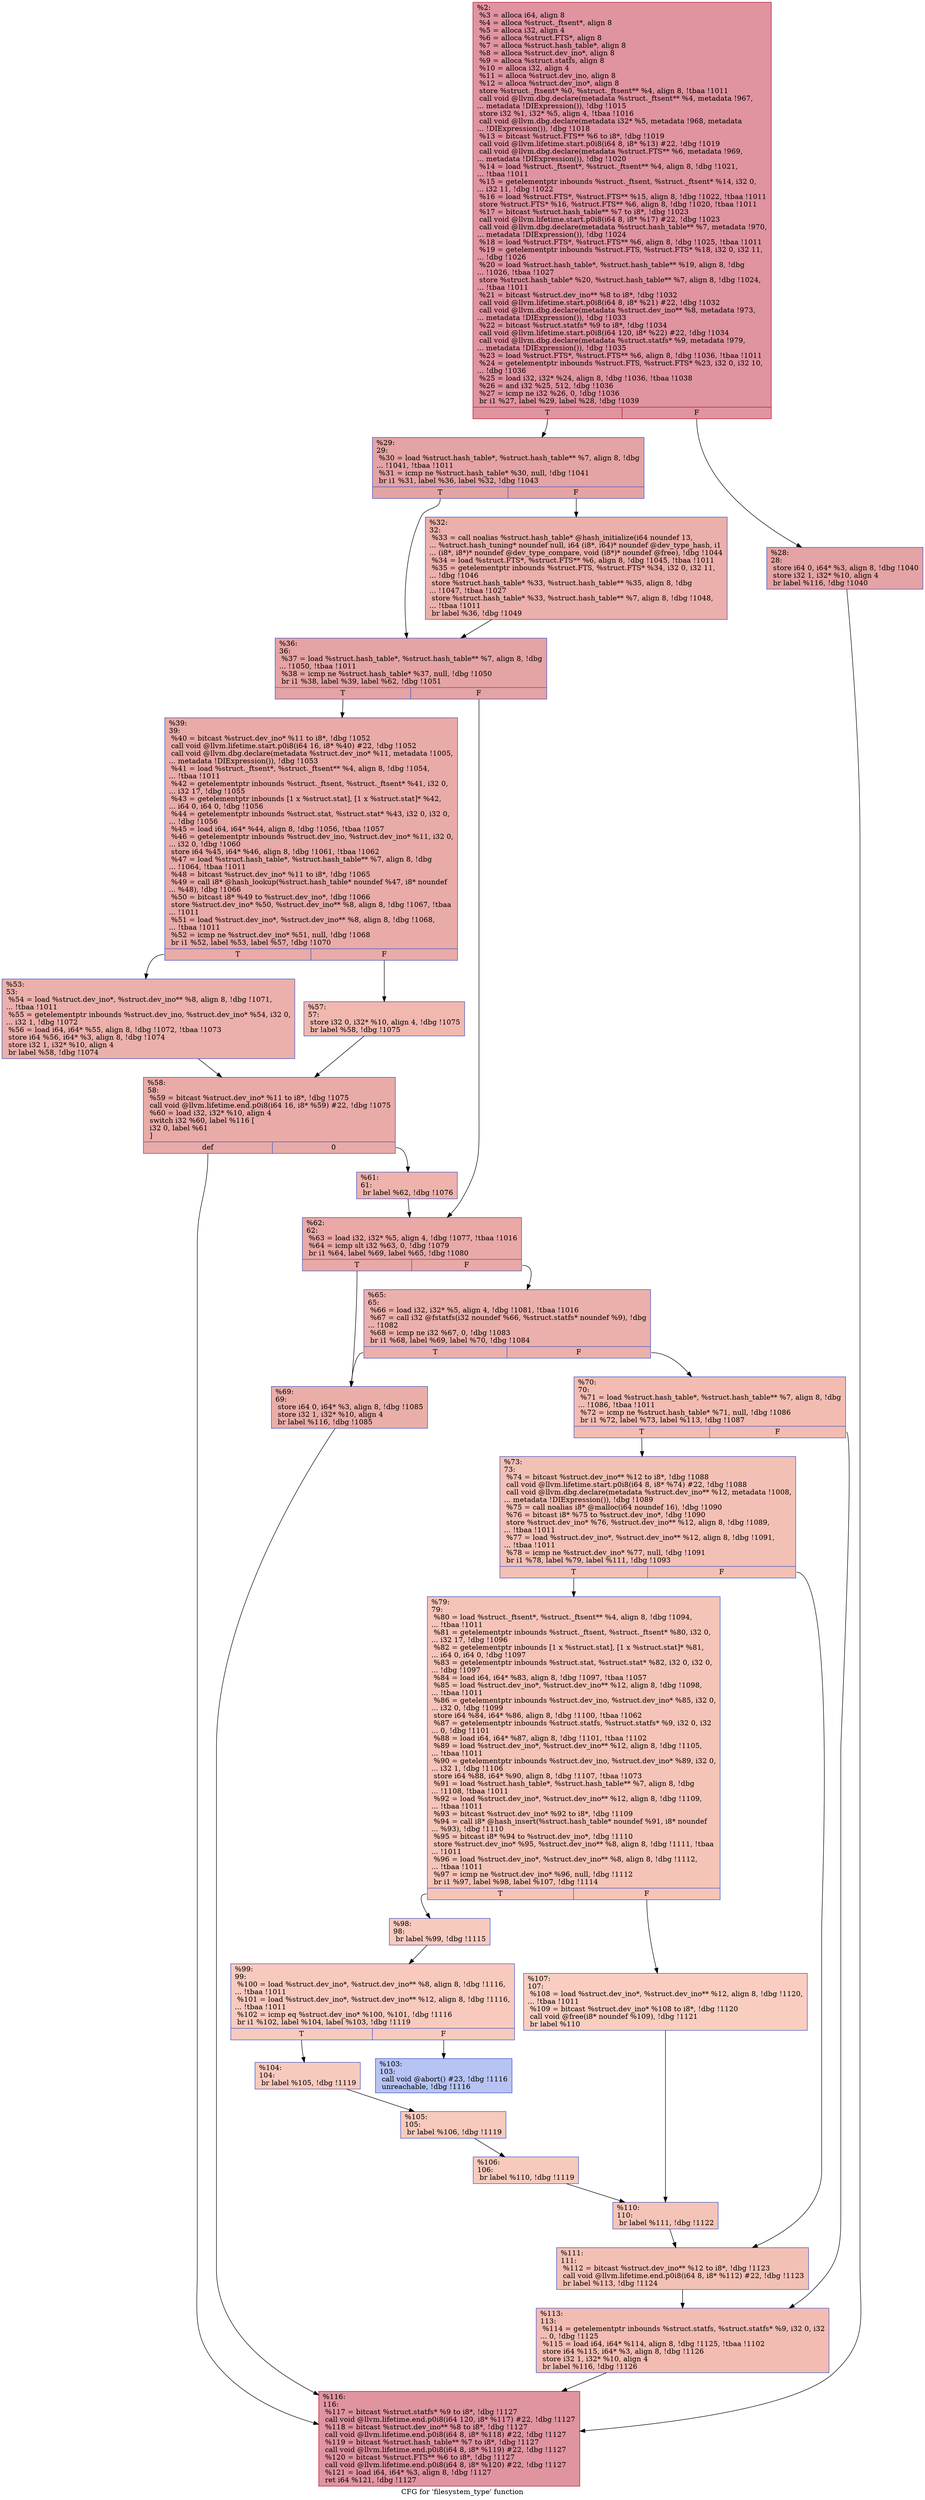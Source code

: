 digraph "CFG for 'filesystem_type' function" {
	label="CFG for 'filesystem_type' function";

	Node0x21831d0 [shape=record,color="#b70d28ff", style=filled, fillcolor="#b70d2870",label="{%2:\l  %3 = alloca i64, align 8\l  %4 = alloca %struct._ftsent*, align 8\l  %5 = alloca i32, align 4\l  %6 = alloca %struct.FTS*, align 8\l  %7 = alloca %struct.hash_table*, align 8\l  %8 = alloca %struct.dev_ino*, align 8\l  %9 = alloca %struct.statfs, align 8\l  %10 = alloca i32, align 4\l  %11 = alloca %struct.dev_ino, align 8\l  %12 = alloca %struct.dev_ino*, align 8\l  store %struct._ftsent* %0, %struct._ftsent** %4, align 8, !tbaa !1011\l  call void @llvm.dbg.declare(metadata %struct._ftsent** %4, metadata !967,\l... metadata !DIExpression()), !dbg !1015\l  store i32 %1, i32* %5, align 4, !tbaa !1016\l  call void @llvm.dbg.declare(metadata i32* %5, metadata !968, metadata\l... !DIExpression()), !dbg !1018\l  %13 = bitcast %struct.FTS** %6 to i8*, !dbg !1019\l  call void @llvm.lifetime.start.p0i8(i64 8, i8* %13) #22, !dbg !1019\l  call void @llvm.dbg.declare(metadata %struct.FTS** %6, metadata !969,\l... metadata !DIExpression()), !dbg !1020\l  %14 = load %struct._ftsent*, %struct._ftsent** %4, align 8, !dbg !1021,\l... !tbaa !1011\l  %15 = getelementptr inbounds %struct._ftsent, %struct._ftsent* %14, i32 0,\l... i32 11, !dbg !1022\l  %16 = load %struct.FTS*, %struct.FTS** %15, align 8, !dbg !1022, !tbaa !1011\l  store %struct.FTS* %16, %struct.FTS** %6, align 8, !dbg !1020, !tbaa !1011\l  %17 = bitcast %struct.hash_table** %7 to i8*, !dbg !1023\l  call void @llvm.lifetime.start.p0i8(i64 8, i8* %17) #22, !dbg !1023\l  call void @llvm.dbg.declare(metadata %struct.hash_table** %7, metadata !970,\l... metadata !DIExpression()), !dbg !1024\l  %18 = load %struct.FTS*, %struct.FTS** %6, align 8, !dbg !1025, !tbaa !1011\l  %19 = getelementptr inbounds %struct.FTS, %struct.FTS* %18, i32 0, i32 11,\l... !dbg !1026\l  %20 = load %struct.hash_table*, %struct.hash_table** %19, align 8, !dbg\l... !1026, !tbaa !1027\l  store %struct.hash_table* %20, %struct.hash_table** %7, align 8, !dbg !1024,\l... !tbaa !1011\l  %21 = bitcast %struct.dev_ino** %8 to i8*, !dbg !1032\l  call void @llvm.lifetime.start.p0i8(i64 8, i8* %21) #22, !dbg !1032\l  call void @llvm.dbg.declare(metadata %struct.dev_ino** %8, metadata !973,\l... metadata !DIExpression()), !dbg !1033\l  %22 = bitcast %struct.statfs* %9 to i8*, !dbg !1034\l  call void @llvm.lifetime.start.p0i8(i64 120, i8* %22) #22, !dbg !1034\l  call void @llvm.dbg.declare(metadata %struct.statfs* %9, metadata !979,\l... metadata !DIExpression()), !dbg !1035\l  %23 = load %struct.FTS*, %struct.FTS** %6, align 8, !dbg !1036, !tbaa !1011\l  %24 = getelementptr inbounds %struct.FTS, %struct.FTS* %23, i32 0, i32 10,\l... !dbg !1036\l  %25 = load i32, i32* %24, align 8, !dbg !1036, !tbaa !1038\l  %26 = and i32 %25, 512, !dbg !1036\l  %27 = icmp ne i32 %26, 0, !dbg !1036\l  br i1 %27, label %29, label %28, !dbg !1039\l|{<s0>T|<s1>F}}"];
	Node0x21831d0:s0 -> Node0x221c280;
	Node0x21831d0:s1 -> Node0x221c230;
	Node0x221c230 [shape=record,color="#3d50c3ff", style=filled, fillcolor="#c32e3170",label="{%28:\l28:                                               \l  store i64 0, i64* %3, align 8, !dbg !1040\l  store i32 1, i32* %10, align 4\l  br label %116, !dbg !1040\l}"];
	Node0x221c230 -> Node0x221ca00;
	Node0x221c280 [shape=record,color="#3d50c3ff", style=filled, fillcolor="#c32e3170",label="{%29:\l29:                                               \l  %30 = load %struct.hash_table*, %struct.hash_table** %7, align 8, !dbg\l... !1041, !tbaa !1011\l  %31 = icmp ne %struct.hash_table* %30, null, !dbg !1041\l  br i1 %31, label %36, label %32, !dbg !1043\l|{<s0>T|<s1>F}}"];
	Node0x221c280:s0 -> Node0x221c320;
	Node0x221c280:s1 -> Node0x221c2d0;
	Node0x221c2d0 [shape=record,color="#3d50c3ff", style=filled, fillcolor="#d24b4070",label="{%32:\l32:                                               \l  %33 = call noalias %struct.hash_table* @hash_initialize(i64 noundef 13,\l... %struct.hash_tuning* noundef null, i64 (i8*, i64)* noundef @dev_type_hash, i1\l... (i8*, i8*)* noundef @dev_type_compare, void (i8*)* noundef @free), !dbg !1044\l  %34 = load %struct.FTS*, %struct.FTS** %6, align 8, !dbg !1045, !tbaa !1011\l  %35 = getelementptr inbounds %struct.FTS, %struct.FTS* %34, i32 0, i32 11,\l... !dbg !1046\l  store %struct.hash_table* %33, %struct.hash_table** %35, align 8, !dbg\l... !1047, !tbaa !1027\l  store %struct.hash_table* %33, %struct.hash_table** %7, align 8, !dbg !1048,\l... !tbaa !1011\l  br label %36, !dbg !1049\l}"];
	Node0x221c2d0 -> Node0x221c320;
	Node0x221c320 [shape=record,color="#3d50c3ff", style=filled, fillcolor="#c32e3170",label="{%36:\l36:                                               \l  %37 = load %struct.hash_table*, %struct.hash_table** %7, align 8, !dbg\l... !1050, !tbaa !1011\l  %38 = icmp ne %struct.hash_table* %37, null, !dbg !1050\l  br i1 %38, label %39, label %62, !dbg !1051\l|{<s0>T|<s1>F}}"];
	Node0x221c320:s0 -> Node0x221c370;
	Node0x221c320:s1 -> Node0x221c500;
	Node0x221c370 [shape=record,color="#3d50c3ff", style=filled, fillcolor="#cc403a70",label="{%39:\l39:                                               \l  %40 = bitcast %struct.dev_ino* %11 to i8*, !dbg !1052\l  call void @llvm.lifetime.start.p0i8(i64 16, i8* %40) #22, !dbg !1052\l  call void @llvm.dbg.declare(metadata %struct.dev_ino* %11, metadata !1005,\l... metadata !DIExpression()), !dbg !1053\l  %41 = load %struct._ftsent*, %struct._ftsent** %4, align 8, !dbg !1054,\l... !tbaa !1011\l  %42 = getelementptr inbounds %struct._ftsent, %struct._ftsent* %41, i32 0,\l... i32 17, !dbg !1055\l  %43 = getelementptr inbounds [1 x %struct.stat], [1 x %struct.stat]* %42,\l... i64 0, i64 0, !dbg !1056\l  %44 = getelementptr inbounds %struct.stat, %struct.stat* %43, i32 0, i32 0,\l... !dbg !1056\l  %45 = load i64, i64* %44, align 8, !dbg !1056, !tbaa !1057\l  %46 = getelementptr inbounds %struct.dev_ino, %struct.dev_ino* %11, i32 0,\l... i32 0, !dbg !1060\l  store i64 %45, i64* %46, align 8, !dbg !1061, !tbaa !1062\l  %47 = load %struct.hash_table*, %struct.hash_table** %7, align 8, !dbg\l... !1064, !tbaa !1011\l  %48 = bitcast %struct.dev_ino* %11 to i8*, !dbg !1065\l  %49 = call i8* @hash_lookup(%struct.hash_table* noundef %47, i8* noundef\l... %48), !dbg !1066\l  %50 = bitcast i8* %49 to %struct.dev_ino*, !dbg !1066\l  store %struct.dev_ino* %50, %struct.dev_ino** %8, align 8, !dbg !1067, !tbaa\l... !1011\l  %51 = load %struct.dev_ino*, %struct.dev_ino** %8, align 8, !dbg !1068,\l... !tbaa !1011\l  %52 = icmp ne %struct.dev_ino* %51, null, !dbg !1068\l  br i1 %52, label %53, label %57, !dbg !1070\l|{<s0>T|<s1>F}}"];
	Node0x221c370:s0 -> Node0x221c3c0;
	Node0x221c370:s1 -> Node0x221c410;
	Node0x221c3c0 [shape=record,color="#3d50c3ff", style=filled, fillcolor="#d24b4070",label="{%53:\l53:                                               \l  %54 = load %struct.dev_ino*, %struct.dev_ino** %8, align 8, !dbg !1071,\l... !tbaa !1011\l  %55 = getelementptr inbounds %struct.dev_ino, %struct.dev_ino* %54, i32 0,\l... i32 1, !dbg !1072\l  %56 = load i64, i64* %55, align 8, !dbg !1072, !tbaa !1073\l  store i64 %56, i64* %3, align 8, !dbg !1074\l  store i32 1, i32* %10, align 4\l  br label %58, !dbg !1074\l}"];
	Node0x221c3c0 -> Node0x221c460;
	Node0x221c410 [shape=record,color="#3d50c3ff", style=filled, fillcolor="#dc5d4a70",label="{%57:\l57:                                               \l  store i32 0, i32* %10, align 4, !dbg !1075\l  br label %58, !dbg !1075\l}"];
	Node0x221c410 -> Node0x221c460;
	Node0x221c460 [shape=record,color="#3d50c3ff", style=filled, fillcolor="#cc403a70",label="{%58:\l58:                                               \l  %59 = bitcast %struct.dev_ino* %11 to i8*, !dbg !1075\l  call void @llvm.lifetime.end.p0i8(i64 16, i8* %59) #22, !dbg !1075\l  %60 = load i32, i32* %10, align 4\l  switch i32 %60, label %116 [\l    i32 0, label %61\l  ]\l|{<s0>def|<s1>0}}"];
	Node0x221c460:s0 -> Node0x221ca00;
	Node0x221c460:s1 -> Node0x221c4b0;
	Node0x221c4b0 [shape=record,color="#3d50c3ff", style=filled, fillcolor="#d6524470",label="{%61:\l61:                                               \l  br label %62, !dbg !1076\l}"];
	Node0x221c4b0 -> Node0x221c500;
	Node0x221c500 [shape=record,color="#3d50c3ff", style=filled, fillcolor="#ca3b3770",label="{%62:\l62:                                               \l  %63 = load i32, i32* %5, align 4, !dbg !1077, !tbaa !1016\l  %64 = icmp slt i32 %63, 0, !dbg !1079\l  br i1 %64, label %69, label %65, !dbg !1080\l|{<s0>T|<s1>F}}"];
	Node0x221c500:s0 -> Node0x221c5a0;
	Node0x221c500:s1 -> Node0x221c550;
	Node0x221c550 [shape=record,color="#3d50c3ff", style=filled, fillcolor="#d24b4070",label="{%65:\l65:                                               \l  %66 = load i32, i32* %5, align 4, !dbg !1081, !tbaa !1016\l  %67 = call i32 @fstatfs(i32 noundef %66, %struct.statfs* noundef %9), !dbg\l... !1082\l  %68 = icmp ne i32 %67, 0, !dbg !1083\l  br i1 %68, label %69, label %70, !dbg !1084\l|{<s0>T|<s1>F}}"];
	Node0x221c550:s0 -> Node0x221c5a0;
	Node0x221c550:s1 -> Node0x221c5f0;
	Node0x221c5a0 [shape=record,color="#3d50c3ff", style=filled, fillcolor="#d0473d70",label="{%69:\l69:                                               \l  store i64 0, i64* %3, align 8, !dbg !1085\l  store i32 1, i32* %10, align 4\l  br label %116, !dbg !1085\l}"];
	Node0x221c5a0 -> Node0x221ca00;
	Node0x221c5f0 [shape=record,color="#3d50c3ff", style=filled, fillcolor="#e1675170",label="{%70:\l70:                                               \l  %71 = load %struct.hash_table*, %struct.hash_table** %7, align 8, !dbg\l... !1086, !tbaa !1011\l  %72 = icmp ne %struct.hash_table* %71, null, !dbg !1086\l  br i1 %72, label %73, label %113, !dbg !1087\l|{<s0>T|<s1>F}}"];
	Node0x221c5f0:s0 -> Node0x221c640;
	Node0x221c5f0:s1 -> Node0x221c9b0;
	Node0x221c640 [shape=record,color="#3d50c3ff", style=filled, fillcolor="#e5705870",label="{%73:\l73:                                               \l  %74 = bitcast %struct.dev_ino** %12 to i8*, !dbg !1088\l  call void @llvm.lifetime.start.p0i8(i64 8, i8* %74) #22, !dbg !1088\l  call void @llvm.dbg.declare(metadata %struct.dev_ino** %12, metadata !1008,\l... metadata !DIExpression()), !dbg !1089\l  %75 = call noalias i8* @malloc(i64 noundef 16), !dbg !1090\l  %76 = bitcast i8* %75 to %struct.dev_ino*, !dbg !1090\l  store %struct.dev_ino* %76, %struct.dev_ino** %12, align 8, !dbg !1089,\l... !tbaa !1011\l  %77 = load %struct.dev_ino*, %struct.dev_ino** %12, align 8, !dbg !1091,\l... !tbaa !1011\l  %78 = icmp ne %struct.dev_ino* %77, null, !dbg !1091\l  br i1 %78, label %79, label %111, !dbg !1093\l|{<s0>T|<s1>F}}"];
	Node0x221c640:s0 -> Node0x221c690;
	Node0x221c640:s1 -> Node0x221c960;
	Node0x221c690 [shape=record,color="#3d50c3ff", style=filled, fillcolor="#e97a5f70",label="{%79:\l79:                                               \l  %80 = load %struct._ftsent*, %struct._ftsent** %4, align 8, !dbg !1094,\l... !tbaa !1011\l  %81 = getelementptr inbounds %struct._ftsent, %struct._ftsent* %80, i32 0,\l... i32 17, !dbg !1096\l  %82 = getelementptr inbounds [1 x %struct.stat], [1 x %struct.stat]* %81,\l... i64 0, i64 0, !dbg !1097\l  %83 = getelementptr inbounds %struct.stat, %struct.stat* %82, i32 0, i32 0,\l... !dbg !1097\l  %84 = load i64, i64* %83, align 8, !dbg !1097, !tbaa !1057\l  %85 = load %struct.dev_ino*, %struct.dev_ino** %12, align 8, !dbg !1098,\l... !tbaa !1011\l  %86 = getelementptr inbounds %struct.dev_ino, %struct.dev_ino* %85, i32 0,\l... i32 0, !dbg !1099\l  store i64 %84, i64* %86, align 8, !dbg !1100, !tbaa !1062\l  %87 = getelementptr inbounds %struct.statfs, %struct.statfs* %9, i32 0, i32\l... 0, !dbg !1101\l  %88 = load i64, i64* %87, align 8, !dbg !1101, !tbaa !1102\l  %89 = load %struct.dev_ino*, %struct.dev_ino** %12, align 8, !dbg !1105,\l... !tbaa !1011\l  %90 = getelementptr inbounds %struct.dev_ino, %struct.dev_ino* %89, i32 0,\l... i32 1, !dbg !1106\l  store i64 %88, i64* %90, align 8, !dbg !1107, !tbaa !1073\l  %91 = load %struct.hash_table*, %struct.hash_table** %7, align 8, !dbg\l... !1108, !tbaa !1011\l  %92 = load %struct.dev_ino*, %struct.dev_ino** %12, align 8, !dbg !1109,\l... !tbaa !1011\l  %93 = bitcast %struct.dev_ino* %92 to i8*, !dbg !1109\l  %94 = call i8* @hash_insert(%struct.hash_table* noundef %91, i8* noundef\l... %93), !dbg !1110\l  %95 = bitcast i8* %94 to %struct.dev_ino*, !dbg !1110\l  store %struct.dev_ino* %95, %struct.dev_ino** %8, align 8, !dbg !1111, !tbaa\l... !1011\l  %96 = load %struct.dev_ino*, %struct.dev_ino** %8, align 8, !dbg !1112,\l... !tbaa !1011\l  %97 = icmp ne %struct.dev_ino* %96, null, !dbg !1112\l  br i1 %97, label %98, label %107, !dbg !1114\l|{<s0>T|<s1>F}}"];
	Node0x221c690:s0 -> Node0x221c6e0;
	Node0x221c690:s1 -> Node0x221c8c0;
	Node0x221c6e0 [shape=record,color="#3d50c3ff", style=filled, fillcolor="#ef886b70",label="{%98:\l98:                                               \l  br label %99, !dbg !1115\l}"];
	Node0x221c6e0 -> Node0x221c730;
	Node0x221c730 [shape=record,color="#3d50c3ff", style=filled, fillcolor="#ef886b70",label="{%99:\l99:                                               \l  %100 = load %struct.dev_ino*, %struct.dev_ino** %8, align 8, !dbg !1116,\l... !tbaa !1011\l  %101 = load %struct.dev_ino*, %struct.dev_ino** %12, align 8, !dbg !1116,\l... !tbaa !1011\l  %102 = icmp eq %struct.dev_ino* %100, %101, !dbg !1116\l  br i1 %102, label %104, label %103, !dbg !1119\l|{<s0>T|<s1>F}}"];
	Node0x221c730:s0 -> Node0x221c7d0;
	Node0x221c730:s1 -> Node0x221c780;
	Node0x221c780 [shape=record,color="#3d50c3ff", style=filled, fillcolor="#5b7ae570",label="{%103:\l103:                                              \l  call void @abort() #23, !dbg !1116\l  unreachable, !dbg !1116\l}"];
	Node0x221c7d0 [shape=record,color="#3d50c3ff", style=filled, fillcolor="#ef886b70",label="{%104:\l104:                                              \l  br label %105, !dbg !1119\l}"];
	Node0x221c7d0 -> Node0x221c820;
	Node0x221c820 [shape=record,color="#3d50c3ff", style=filled, fillcolor="#ef886b70",label="{%105:\l105:                                              \l  br label %106, !dbg !1119\l}"];
	Node0x221c820 -> Node0x221c870;
	Node0x221c870 [shape=record,color="#3d50c3ff", style=filled, fillcolor="#ef886b70",label="{%106:\l106:                                              \l  br label %110, !dbg !1119\l}"];
	Node0x221c870 -> Node0x221c910;
	Node0x221c8c0 [shape=record,color="#3d50c3ff", style=filled, fillcolor="#f2907270",label="{%107:\l107:                                              \l  %108 = load %struct.dev_ino*, %struct.dev_ino** %12, align 8, !dbg !1120,\l... !tbaa !1011\l  %109 = bitcast %struct.dev_ino* %108 to i8*, !dbg !1120\l  call void @free(i8* noundef %109), !dbg !1121\l  br label %110\l}"];
	Node0x221c8c0 -> Node0x221c910;
	Node0x221c910 [shape=record,color="#3d50c3ff", style=filled, fillcolor="#e97a5f70",label="{%110:\l110:                                              \l  br label %111, !dbg !1122\l}"];
	Node0x221c910 -> Node0x221c960;
	Node0x221c960 [shape=record,color="#3d50c3ff", style=filled, fillcolor="#e5705870",label="{%111:\l111:                                              \l  %112 = bitcast %struct.dev_ino** %12 to i8*, !dbg !1123\l  call void @llvm.lifetime.end.p0i8(i64 8, i8* %112) #22, !dbg !1123\l  br label %113, !dbg !1124\l}"];
	Node0x221c960 -> Node0x221c9b0;
	Node0x221c9b0 [shape=record,color="#3d50c3ff", style=filled, fillcolor="#e1675170",label="{%113:\l113:                                              \l  %114 = getelementptr inbounds %struct.statfs, %struct.statfs* %9, i32 0, i32\l... 0, !dbg !1125\l  %115 = load i64, i64* %114, align 8, !dbg !1125, !tbaa !1102\l  store i64 %115, i64* %3, align 8, !dbg !1126\l  store i32 1, i32* %10, align 4\l  br label %116, !dbg !1126\l}"];
	Node0x221c9b0 -> Node0x221ca00;
	Node0x221ca00 [shape=record,color="#b70d28ff", style=filled, fillcolor="#b70d2870",label="{%116:\l116:                                              \l  %117 = bitcast %struct.statfs* %9 to i8*, !dbg !1127\l  call void @llvm.lifetime.end.p0i8(i64 120, i8* %117) #22, !dbg !1127\l  %118 = bitcast %struct.dev_ino** %8 to i8*, !dbg !1127\l  call void @llvm.lifetime.end.p0i8(i64 8, i8* %118) #22, !dbg !1127\l  %119 = bitcast %struct.hash_table** %7 to i8*, !dbg !1127\l  call void @llvm.lifetime.end.p0i8(i64 8, i8* %119) #22, !dbg !1127\l  %120 = bitcast %struct.FTS** %6 to i8*, !dbg !1127\l  call void @llvm.lifetime.end.p0i8(i64 8, i8* %120) #22, !dbg !1127\l  %121 = load i64, i64* %3, align 8, !dbg !1127\l  ret i64 %121, !dbg !1127\l}"];
}
